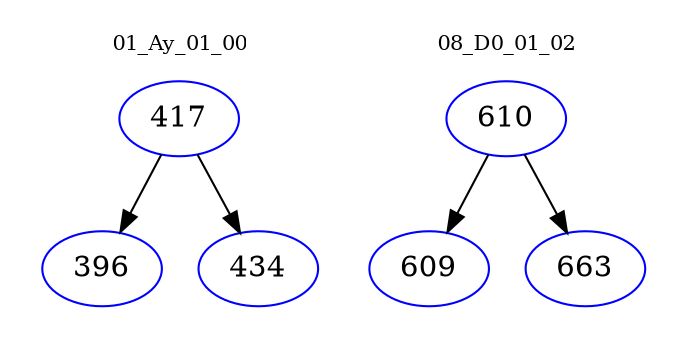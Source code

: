 digraph{
subgraph cluster_0 {
color = white
label = "01_Ay_01_00";
fontsize=10;
T0_417 [label="417", color="blue"]
T0_417 -> T0_396 [color="black"]
T0_396 [label="396", color="blue"]
T0_417 -> T0_434 [color="black"]
T0_434 [label="434", color="blue"]
}
subgraph cluster_1 {
color = white
label = "08_D0_01_02";
fontsize=10;
T1_610 [label="610", color="blue"]
T1_610 -> T1_609 [color="black"]
T1_609 [label="609", color="blue"]
T1_610 -> T1_663 [color="black"]
T1_663 [label="663", color="blue"]
}
}

